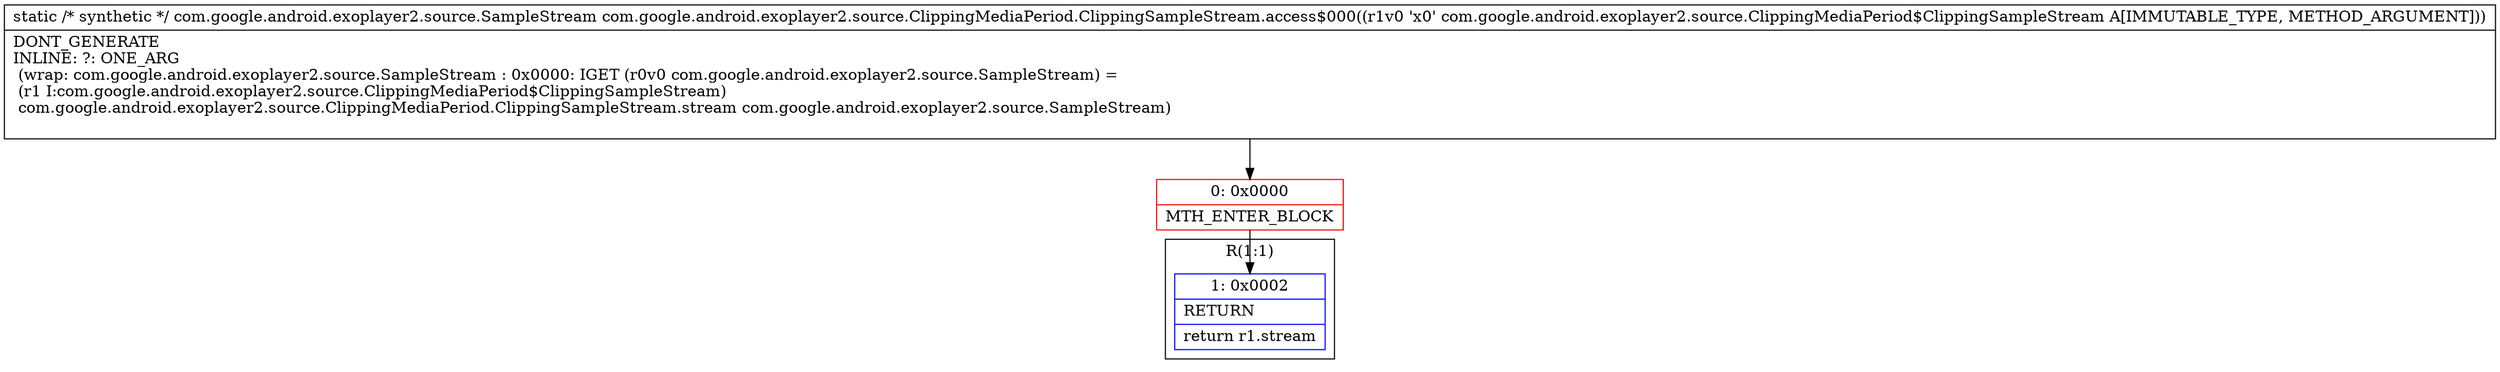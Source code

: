digraph "CFG forcom.google.android.exoplayer2.source.ClippingMediaPeriod.ClippingSampleStream.access$000(Lcom\/google\/android\/exoplayer2\/source\/ClippingMediaPeriod$ClippingSampleStream;)Lcom\/google\/android\/exoplayer2\/source\/SampleStream;" {
subgraph cluster_Region_336869650 {
label = "R(1:1)";
node [shape=record,color=blue];
Node_1 [shape=record,label="{1\:\ 0x0002|RETURN\l|return r1.stream\l}"];
}
Node_0 [shape=record,color=red,label="{0\:\ 0x0000|MTH_ENTER_BLOCK\l}"];
MethodNode[shape=record,label="{static \/* synthetic *\/ com.google.android.exoplayer2.source.SampleStream com.google.android.exoplayer2.source.ClippingMediaPeriod.ClippingSampleStream.access$000((r1v0 'x0' com.google.android.exoplayer2.source.ClippingMediaPeriod$ClippingSampleStream A[IMMUTABLE_TYPE, METHOD_ARGUMENT]))  | DONT_GENERATE\lINLINE: ?: ONE_ARG  \l  (wrap: com.google.android.exoplayer2.source.SampleStream : 0x0000: IGET  (r0v0 com.google.android.exoplayer2.source.SampleStream) = \l  (r1 I:com.google.android.exoplayer2.source.ClippingMediaPeriod$ClippingSampleStream)\l com.google.android.exoplayer2.source.ClippingMediaPeriod.ClippingSampleStream.stream com.google.android.exoplayer2.source.SampleStream)\l\l}"];
MethodNode -> Node_0;
Node_0 -> Node_1;
}

